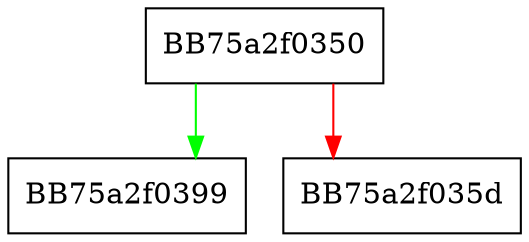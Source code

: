 digraph push_back {
  node [shape="box"];
  graph [splines=ortho];
  BB75a2f0350 -> BB75a2f0399 [color="green"];
  BB75a2f0350 -> BB75a2f035d [color="red"];
}